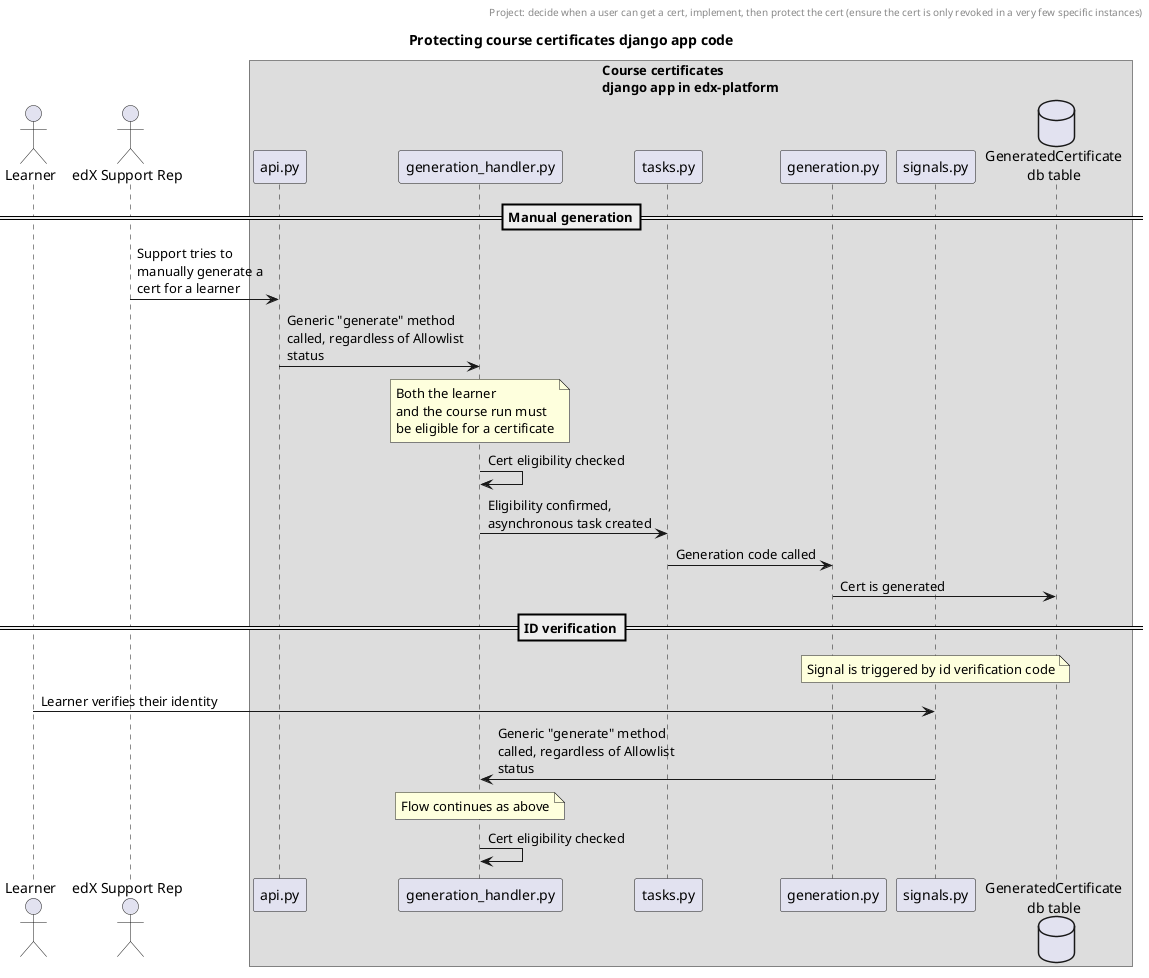 @startuml
skinparam BoxPadding 10

title Protecting course certificates django app code
header Project: decide when a user can get a cert, implement, then protect the cert (ensure the cert is only revoked in a very few specific instances)

actor Learner as learner
actor "edX Support Rep" as support

box "Course certificates\ndjango app in edx-platform"
    participant "api.py" as api
    participant "generation_handler.py" as generation_handler
    participant "tasks.py" as tasks
    participant "generation.py" as generation
    participant "signals.py" as signals
    database "GeneratedCertificate\ndb table" as certs_db
end box

==Manual generation==
support -> api: Support tries to\nmanually generate a\ncert for a learner

api -> generation_handler: Generic "generate" method\ncalled, regardless of Allowlist\nstatus

note over generation_handler: Both the learner\nand the course run must\nbe eligible for a certificate
generation_handler -> generation_handler: Cert eligibility checked

generation_handler -> tasks: Eligibility confirmed,\nasynchronous task created

tasks -> generation: Generation code called

generation -> certs_db: Cert is generated

==ID verification==
note over signals: Signal is triggered by id verification code
learner -> signals: Learner verifies their identity

signals -> generation_handler: Generic "generate" method\ncalled, regardless of Allowlist\nstatus

note over generation_handler: Flow continues as above
generation_handler -> generation_handler: Cert eligibility checked

@enduml
